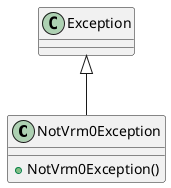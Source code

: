 @startuml
class NotVrm0Exception {
    + NotVrm0Exception()
}
Exception <|-- NotVrm0Exception
@enduml
